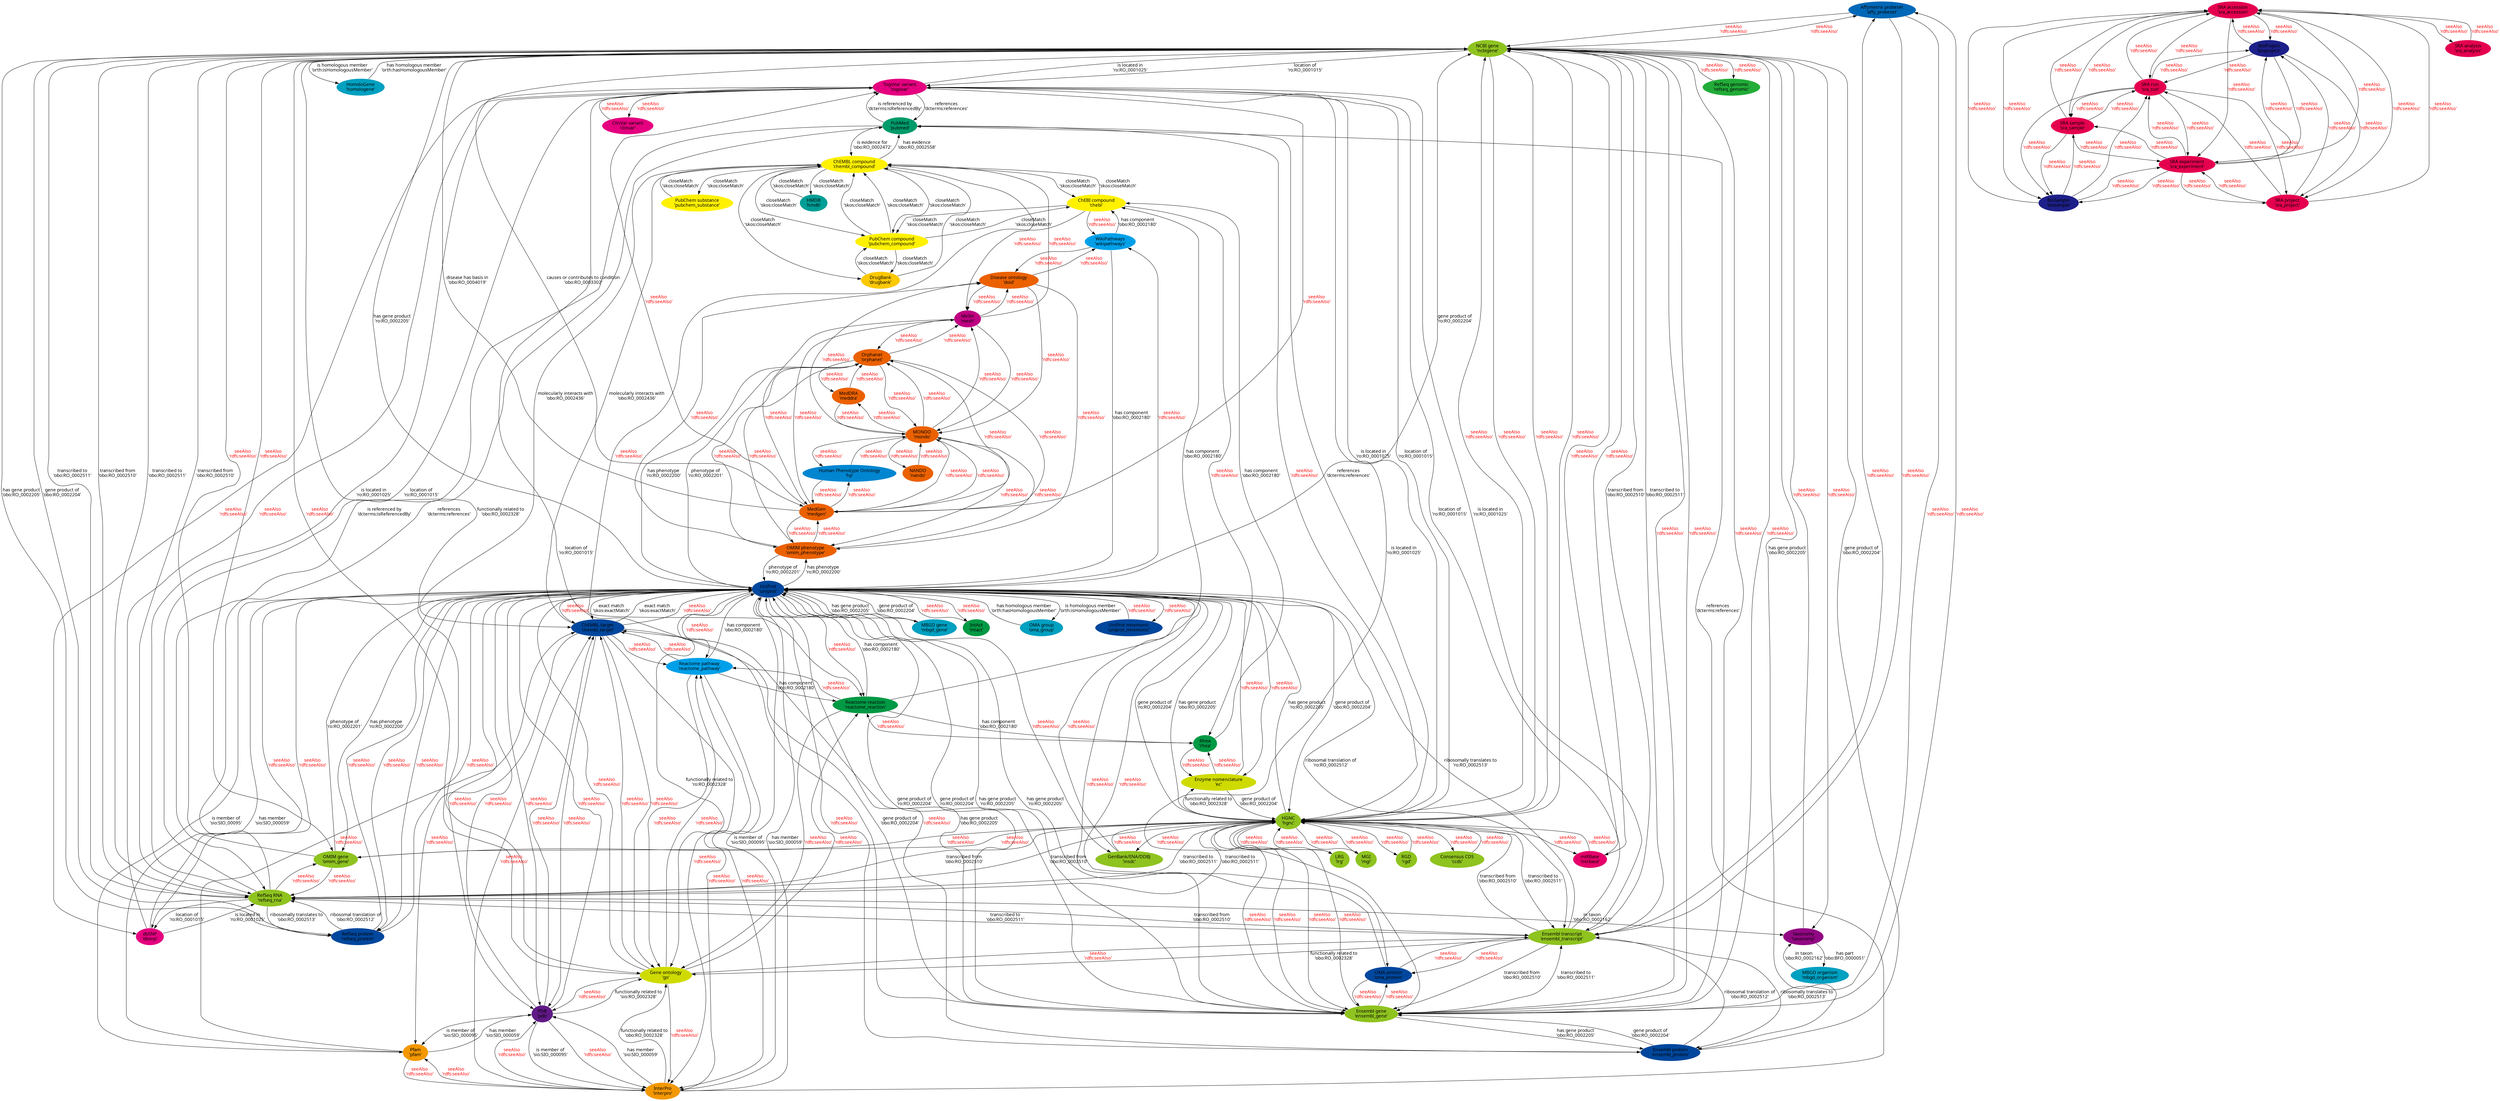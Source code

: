 digraph togoid {
  node [
    style = "filled",
    color = "white",
    fontname = "Migu 1M"
  ];
  edge [
    fontname = "Migu 1M"
  ];

  "Affymetrix probeset
'affy_probeset'" [fillcolor = "#0068B7"] ;
  "NCBI gene
'ncbigene'" [fillcolor = "#8FC31F"] ;
  "ChEMBL compound
'chembl_compound'" [fillcolor = "#FFF100"] ;
  "ChEBI compound
'chebi'" [fillcolor = "#FFF100"] ;
  "ChEMBL target
'chembl_target'" [fillcolor = "#00479D"] ;
  "DrugBank
'drugbank'" [fillcolor = "#FCC800"] ;
  "HMDB
'hmdb'" [fillcolor = "#009E96"] ;
  "MeSH
'mesh'" [fillcolor = "#BE0081"] ;
  "PubChem compound
'pubchem_compound'" [fillcolor = "#FFF100"] ;
  "PubChem substance
'pubchem_substance'" [fillcolor = "#FFF100"] ;
  "PubMed
'pubmed'" [fillcolor = "#009B6B"] ;
  "Ensembl gene
'ensembl_gene'" [fillcolor = "#8FC31F"] ;
  "Gene ontology
'go'" [fillcolor = "#CFDB00"] ;
  "InterPro
'interpro'" [fillcolor = "#F39800"] ;
  "PDB
'pdb'" [fillcolor = "#601986"] ;
  "Pfam
'pfam'" [fillcolor = "#F39800"] ;
  "Reactome pathway
'reactome_pathway'" [fillcolor = "#00A0E9"] ;
  "UniProt
'uniprot'" [fillcolor = "#00479D"] ;
  "Disease ontology
'doid'" [fillcolor = "#EB6100"] ;
  "OMIM phenotype
'omim_phenotype'" [fillcolor = "#EB6100"] ;
  "Ensembl protein
'ensembl_protein'" [fillcolor = "#00479D"] ;
  "Ensembl transcript
'ensembl_transcript'" [fillcolor = "#8FC31F"] ;
  "HGNC
'hgnc'" [fillcolor = "#8FC31F"] ;
  "RefSeq RNA
'refseq_rna'" [fillcolor = "#8FC31F"] ;
  "Consensus CDS
'ccds'" [fillcolor = "#8FC31F"] ;
  "Enzyme nomenclature
'ec'" [fillcolor = "#CFDB00"] ;
  "GenBank/ENA/DDBJ
'insdc'" [fillcolor = "#8FC31F"] ;
  "LRG
'lrg'" [fillcolor = "#8FC31F"] ;
  "MGI
'mgi'" [fillcolor = "#8FC31F"] ;
  "miRBase
'mirbase'" [fillcolor = "#E5006A"] ;
  "OMIM gene
'omim_gene'" [fillcolor = "#8FC31F"] ;
  "RGD
'rgd'" [fillcolor = "#8FC31F"] ;
  "HomoloGene
'homologene'" [fillcolor = "#00A0C1"] ;
  "MBGD gene
'mbgd_gene'" [fillcolor = "#00A0C1"] ;
  "MBGD organism
'mbgd_organism'" [fillcolor = "#00A0C1"] ;
  "Taxonomy
'taxonomy'" [fillcolor = "#920783"] ;
  "MedGen
'medgen'" [fillcolor = "#EB6100"] ;
  "Human Phenotype Ontology
'hp'" [fillcolor = "#0086D1"] ;
  "MONDO
'mondo'" [fillcolor = "#EB6100"] ;
  "Orphanet
'orphanet'" [fillcolor = "#EB6100"] ;
  "MedDRA
'meddra'" [fillcolor = "#EB6100"] ;
  "NANDO
'nando'" [fillcolor = "#EB6100"] ;
  "RefSeq genomic
'refseq_genomic'" [fillcolor = "#22AC38"] ;
  "RefSeq protein
'refseq_protein'" [fillcolor = "#00479D"] ;
  "OMA protein
'oma_protein'" [fillcolor = "#00479D"] ;
  "Reactome reaction
'reactome_reaction'" [fillcolor = "#009944"] ;
  "dbSNP
'dbsnp'" [fillcolor = "#E4007F"] ;
  "Rhea
'rhea'" [fillcolor = "#009944"] ;
  "SRA accession
'sra_accession'" [fillcolor = "#E5004F"] ;
  "BioProject
'bioproject'" [fillcolor = "#1D2088"] ;
  "BioSample
'biosample'" [fillcolor = "#1D2088"] ;
  "SRA analysis
'sra_analysis'" [fillcolor = "#E5004F"] ;
  "SRA experiment
'sra_experiment'" [fillcolor = "#E5004F"] ;
  "SRA project
'sra_project'" [fillcolor = "#E5004F"] ;
  "SRA run
'sra_run'" [fillcolor = "#E5004F"] ;
  "SRA sample
'sra_sample'" [fillcolor = "#E5004F"] ;
  "TogoVar variant
'togovar'" [fillcolor = "#E4007F"] ;
  "ClinVar variant
'clinvar'" [fillcolor = "#E4007F"] ;
  "IntAct
'intact'" [fillcolor = "#009944"] ;
  "OMA group
'oma_group'" [fillcolor = "#00A0C1"] ;
  "UniProt mnemonic
'uniprot_mnemonic'" [fillcolor = "#00479D"] ;
  "WikiPathways
'wikipathways'" [fillcolor = "#00A0E9"] ;

  "Affymetrix probeset
'affy_probeset'" -> "NCBI gene
'ncbigene'" [ label = "seeAlso
'rdfs:seeAlso'" , fontcolor = red ] ;
  "NCBI gene
'ncbigene'" -> "Affymetrix probeset
'affy_probeset'" [ label = "seeAlso
'rdfs:seeAlso'" , fontcolor = red ] ;
  "ChEMBL compound
'chembl_compound'" -> "ChEBI compound
'chebi'" [ label = "closeMatch
'skos:closeMatch'"  ] ;
  "ChEBI compound
'chebi'" -> "ChEMBL compound
'chembl_compound'" [ label = "closeMatch
'skos:closeMatch'"  ] ;
  "ChEMBL compound
'chembl_compound'" -> "ChEMBL target
'chembl_target'" [ label = "molecularly interacts with
'obo:RO_0002436'"  ] ;
  "ChEMBL target
'chembl_target'" -> "ChEMBL compound
'chembl_compound'" [ label = "molecularly interacts with
'obo:RO_0002436'"  ] ;
  "ChEMBL compound
'chembl_compound'" -> "DrugBank
'drugbank'" [ label = "closeMatch
'skos:closeMatch'"  ] ;
  "DrugBank
'drugbank'" -> "ChEMBL compound
'chembl_compound'" [ label = "closeMatch
'skos:closeMatch'"  ] ;
  "ChEMBL compound
'chembl_compound'" -> "HMDB
'hmdb'" [ label = "closeMatch
'skos:closeMatch'"  ] ;
  "HMDB
'hmdb'" -> "ChEMBL compound
'chembl_compound'" [ label = "closeMatch
'skos:closeMatch'"  ] ;
  "ChEMBL compound
'chembl_compound'" -> "MeSH
'mesh'" [ label = "seeAlso
'rdfs:seeAlso'" , fontcolor = red ] ;
  "MeSH
'mesh'" -> "ChEMBL compound
'chembl_compound'" [ label = "seeAlso
'rdfs:seeAlso'" , fontcolor = red ] ;
  "ChEMBL compound
'chembl_compound'" -> "PubChem compound
'pubchem_compound'" [ label = "closeMatch
'skos:closeMatch'"  ] ;
  "PubChem compound
'pubchem_compound'" -> "ChEMBL compound
'chembl_compound'" [ label = "closeMatch
'skos:closeMatch'"  ] ;
  "ChEMBL compound
'chembl_compound'" -> "PubChem substance
'pubchem_substance'" [ label = "closeMatch
'skos:closeMatch'"  ] ;
  "PubChem substance
'pubchem_substance'" -> "ChEMBL compound
'chembl_compound'" [ label = "closeMatch
'skos:closeMatch'"  ] ;
  "ChEMBL compound
'chembl_compound'" -> "PubMed
'pubmed'" [ label = "has evidence
'obo:RO_0002558'"  ] ;
  "PubMed
'pubmed'" -> "ChEMBL compound
'chembl_compound'" [ label = "is evidence for
'obo:RO_0002472'"  ] ;
  "ChEMBL target
'chembl_target'" -> "Ensembl gene
'ensembl_gene'" [ label = "gene product of
'obo:RO_0002204'"  ] ;
  "Ensembl gene
'ensembl_gene'" -> "ChEMBL target
'chembl_target'" [ label = "has gene product
'obo:RO_0002205'"  ] ;
  "ChEMBL target
'chembl_target'" -> "Gene ontology
'go'" [ label = "seeAlso
'rdfs:seeAlso'" , fontcolor = red ] ;
  "Gene ontology
'go'" -> "ChEMBL target
'chembl_target'" [ label = "seeAlso
'rdfs:seeAlso'" , fontcolor = red ] ;
  "ChEMBL target
'chembl_target'" -> "InterPro
'interpro'" [ label = "seeAlso
'rdfs:seeAlso'" , fontcolor = red ] ;
  "InterPro
'interpro'" -> "ChEMBL target
'chembl_target'" [ label = "seeAlso
'rdfs:seeAlso'" , fontcolor = red ] ;
  "ChEMBL target
'chembl_target'" -> "PDB
'pdb'" [ label = "seeAlso
'rdfs:seeAlso'" , fontcolor = red ] ;
  "PDB
'pdb'" -> "ChEMBL target
'chembl_target'" [ label = "seeAlso
'rdfs:seeAlso'" , fontcolor = red ] ;
  "ChEMBL target
'chembl_target'" -> "Pfam
'pfam'" [ label = "seeAlso
'rdfs:seeAlso'" , fontcolor = red ] ;
  "Pfam
'pfam'" -> "ChEMBL target
'chembl_target'" [ label = "seeAlso
'rdfs:seeAlso'" , fontcolor = red ] ;
  "ChEMBL target
'chembl_target'" -> "Reactome pathway
'reactome_pathway'" [ label = "seeAlso
'rdfs:seeAlso'" , fontcolor = red ] ;
  "Reactome pathway
'reactome_pathway'" -> "ChEMBL target
'chembl_target'" [ label = "seeAlso
'rdfs:seeAlso'" , fontcolor = red ] ;
  "ChEMBL target
'chembl_target'" -> "UniProt
'uniprot'" [ label = "exact match
'skos:exactMatch'"  ] ;
  "UniProt
'uniprot'" -> "ChEMBL target
'chembl_target'" [ label = "exact match
'skos:exactMatch'"  ] ;
  "Disease ontology
'doid'" -> "MeSH
'mesh'" [ label = "seeAlso
'rdfs:seeAlso'" , fontcolor = red ] ;
  "MeSH
'mesh'" -> "Disease ontology
'doid'" [ label = "seeAlso
'rdfs:seeAlso'" , fontcolor = red ] ;
  "Disease ontology
'doid'" -> "OMIM phenotype
'omim_phenotype'" [ label = "seeAlso
'rdfs:seeAlso'" , fontcolor = red ] ;
  "OMIM phenotype
'omim_phenotype'" -> "Disease ontology
'doid'" [ label = "seeAlso
'rdfs:seeAlso'" , fontcolor = red ] ;
  "Ensembl gene
'ensembl_gene'" -> "Affymetrix probeset
'affy_probeset'" [ label = "seeAlso
'rdfs:seeAlso'" , fontcolor = red ] ;
  "Affymetrix probeset
'affy_probeset'" -> "Ensembl gene
'ensembl_gene'" [ label = "seeAlso
'rdfs:seeAlso'" , fontcolor = red ] ;
  "Ensembl gene
'ensembl_gene'" -> "Ensembl protein
'ensembl_protein'" [ label = "has gene product
'obo:RO_0002205'"  ] ;
  "Ensembl protein
'ensembl_protein'" -> "Ensembl gene
'ensembl_gene'" [ label = "gene product of
'obo:RO_0002204'"  ] ;
  "Ensembl gene
'ensembl_gene'" -> "Ensembl transcript
'ensembl_transcript'" [ label = "transcribed to
'obo:RO_0002511'"  ] ;
  "Ensembl transcript
'ensembl_transcript'" -> "Ensembl gene
'ensembl_gene'" [ label = "transcribed from
'obo:RO_0002510'"  ] ;
  "Ensembl gene
'ensembl_gene'" -> "HGNC
'hgnc'" [ label = "seeAlso
'rdfs:seeAlso'" , fontcolor = red ] ;
  "HGNC
'hgnc'" -> "Ensembl gene
'ensembl_gene'" [ label = "seeAlso
'rdfs:seeAlso'" , fontcolor = red ] ;
  "Ensembl gene
'ensembl_gene'" -> "NCBI gene
'ncbigene'" [ label = "seeAlso
'rdfs:seeAlso'" , fontcolor = red ] ;
  "NCBI gene
'ncbigene'" -> "Ensembl gene
'ensembl_gene'" [ label = "seeAlso
'rdfs:seeAlso'" , fontcolor = red ] ;
  "Ensembl gene
'ensembl_gene'" -> "UniProt
'uniprot'" [ label = "has gene product
'ro:RO_0002205'"  ] ;
  "UniProt
'uniprot'" -> "Ensembl gene
'ensembl_gene'" [ label = "gene product of
'ro:RO_0002204'"  ] ;
  "Ensembl protein
'ensembl_protein'" -> "Ensembl transcript
'ensembl_transcript'" [ label = "ribosomal translation of
'obo:RO_0002512'"  ] ;
  "Ensembl transcript
'ensembl_transcript'" -> "Ensembl protein
'ensembl_protein'" [ label = "ribosomally translates to
'obo:RO_0002513'"  ] ;
  "Ensembl transcript
'ensembl_transcript'" -> "Affymetrix probeset
'affy_probeset'" [ label = "seeAlso
'rdfs:seeAlso'" , fontcolor = red ] ;
  "Affymetrix probeset
'affy_probeset'" -> "Ensembl transcript
'ensembl_transcript'" [ label = "seeAlso
'rdfs:seeAlso'" , fontcolor = red ] ;
  "Ensembl transcript
'ensembl_transcript'" -> "Gene ontology
'go'" [ label = "functionally related to
'obo:RO_0002328'"  ] ;
  "Gene ontology
'go'" -> "Ensembl transcript
'ensembl_transcript'" [ label = "seeAlso
'rdfs:seeAlso'" , fontcolor = red ] ;
  "Ensembl transcript
'ensembl_transcript'" -> "HGNC
'hgnc'" [ label = "transcribed from
'obo:RO_0002510'"  ] ;
  "HGNC
'hgnc'" -> "Ensembl transcript
'ensembl_transcript'" [ label = "transcribed to
'obo:RO_0002511'"  ] ;
  "Ensembl transcript
'ensembl_transcript'" -> "RefSeq RNA
'refseq_rna'" [ label = "transcribed to
'obo:RO_0002511'"  ] ;
  "RefSeq RNA
'refseq_rna'" -> "Ensembl transcript
'ensembl_transcript'" [ label = "transcribed from
'obo:RO_0002510'"  ] ;
  "HGNC
'hgnc'" -> "Consensus CDS
'ccds'" [ label = "seeAlso
'rdfs:seeAlso'" , fontcolor = red ] ;
  "Consensus CDS
'ccds'" -> "HGNC
'hgnc'" [ label = "seeAlso
'rdfs:seeAlso'" , fontcolor = red ] ;
  "HGNC
'hgnc'" -> "Enzyme nomenclature
'ec'" [ label = "functionally related to
'obo:RO_0002328'"  ] ;
  "Enzyme nomenclature
'ec'" -> "HGNC
'hgnc'" [ label = "gene product of
'obo:RO_0002204'"  ] ;
  "HGNC
'hgnc'" -> "Ensembl gene
'ensembl_gene'" [ label = "seeAlso
'rdfs:seeAlso'" , fontcolor = red ] ;
  "Ensembl gene
'ensembl_gene'" -> "HGNC
'hgnc'" [ label = "seeAlso
'rdfs:seeAlso'" , fontcolor = red ] ;
  "HGNC
'hgnc'" -> "GenBank/ENA/DDBJ
'insdc'" [ label = "seeAlso
'rdfs:seeAlso'" , fontcolor = red ] ;
  "GenBank/ENA/DDBJ
'insdc'" -> "HGNC
'hgnc'" [ label = "seeAlso
'rdfs:seeAlso'" , fontcolor = red ] ;
  "HGNC
'hgnc'" -> "LRG
'lrg'" [ label = "seeAlso
'rdfs:seeAlso'" , fontcolor = red ] ;
  "LRG
'lrg'" -> "HGNC
'hgnc'" [ label = "seeAlso
'rdfs:seeAlso'" , fontcolor = red ] ;
  "HGNC
'hgnc'" -> "MGI
'mgi'" [ label = "seeAlso
'rdfs:seeAlso'" , fontcolor = red ] ;
  "MGI
'mgi'" -> "HGNC
'hgnc'" [ label = "seeAlso
'rdfs:seeAlso'" , fontcolor = red ] ;
  "HGNC
'hgnc'" -> "miRBase
'mirbase'" [ label = "seeAlso
'rdfs:seeAlso'" , fontcolor = red ] ;
  "miRBase
'mirbase'" -> "HGNC
'hgnc'" [ label = "seeAlso
'rdfs:seeAlso'" , fontcolor = red ] ;
  "HGNC
'hgnc'" -> "NCBI gene
'ncbigene'" [ label = "seeAlso
'rdfs:seeAlso'" , fontcolor = red ] ;
  "NCBI gene
'ncbigene'" -> "HGNC
'hgnc'" [ label = "seeAlso
'rdfs:seeAlso'" , fontcolor = red ] ;
  "HGNC
'hgnc'" -> "OMIM gene
'omim_gene'" [ label = "seeAlso
'rdfs:seeAlso'" , fontcolor = red ] ;
  "OMIM gene
'omim_gene'" -> "HGNC
'hgnc'" [ label = "seeAlso
'rdfs:seeAlso'" , fontcolor = red ] ;
  "HGNC
'hgnc'" -> "PubMed
'pubmed'" [ label = "references
'dcterms:references'"  ] ;
  "PubMed
'pubmed'" -> "HGNC
'hgnc'" [ label = "seeAlso
'rdfs:seeAlso'" , fontcolor = red ] ;
  "HGNC
'hgnc'" -> "RefSeq RNA
'refseq_rna'" [ label = "transcribed to
'obo:RO_0002511'"  ] ;
  "RefSeq RNA
'refseq_rna'" -> "HGNC
'hgnc'" [ label = "transcribed from
'obo:RO_0002510'"  ] ;
  "HGNC
'hgnc'" -> "RGD
'rgd'" [ label = "seeAlso
'rdfs:seeAlso'" , fontcolor = red ] ;
  "RGD
'rgd'" -> "HGNC
'hgnc'" [ label = "seeAlso
'rdfs:seeAlso'" , fontcolor = red ] ;
  "HGNC
'hgnc'" -> "UniProt
'uniprot'" [ label = "has gene product
'obo:RO_0002205'"  ] ;
  "UniProt
'uniprot'" -> "HGNC
'hgnc'" [ label = "gene product of
'obo:RO_0002204'"  ] ;
  "HomoloGene
'homologene'" -> "NCBI gene
'ncbigene'" [ label = "has homologous member
'orth:hasHomologousMember'"  ] ;
  "NCBI gene
'ncbigene'" -> "HomoloGene
'homologene'" [ label = "is homologous member
'orth:isHomologousMember'"  ] ;
  "InterPro
'interpro'" -> "Gene ontology
'go'" [ label = "functionally related to
'obo:RO_0002328'"  ] ;
  "Gene ontology
'go'" -> "InterPro
'interpro'" [ label = "seeAlso
'rdfs:seeAlso'" , fontcolor = red ] ;
  "InterPro
'interpro'" -> "PDB
'pdb'" [ label = "seeAlso
'rdfs:seeAlso'" , fontcolor = red ] ;
  "PDB
'pdb'" -> "InterPro
'interpro'" [ label = "seeAlso
'rdfs:seeAlso'" , fontcolor = red ] ;
  "InterPro
'interpro'" -> "Pfam
'pfam'" [ label = "seeAlso
'rdfs:seeAlso'" , fontcolor = red ] ;
  "Pfam
'pfam'" -> "InterPro
'interpro'" [ label = "seeAlso
'rdfs:seeAlso'" , fontcolor = red ] ;
  "InterPro
'interpro'" -> "PubMed
'pubmed'" [ label = "references
'dcterms:references'"  ] ;
  "InterPro
'interpro'" -> "Reactome pathway
'reactome_pathway'" [ label = "seeAlso
'rdfs:seeAlso'" , fontcolor = red ] ;
  "Reactome pathway
'reactome_pathway'" -> "InterPro
'interpro'" [ label = "seeAlso
'rdfs:seeAlso'" , fontcolor = red ] ;
  "InterPro
'interpro'" -> "UniProt
'uniprot'" [ label = "has member
'sio:SIO_000059'"  ] ;
  "UniProt
'uniprot'" -> "InterPro
'interpro'" [ label = "is member of
'sio:SIO_000095'"  ] ;
  "MBGD gene
'mbgd_gene'" -> "UniProt
'uniprot'" [ label = "has gene product
'obo:RO_0002205'"  ] ;
  "UniProt
'uniprot'" -> "MBGD gene
'mbgd_gene'" [ label = "gene product of
'obo:RO_0002204'"  ] ;
  "MBGD organism
'mbgd_organism'" -> "Taxonomy
'taxonomy'" [ label = "in taxon
'obo:RO_0002162'"  ] ;
  "Taxonomy
'taxonomy'" -> "MBGD organism
'mbgd_organism'" [ label = "has part
'obo:BFO_0000051'"  ] ;
  "MedGen
'medgen'" -> "Human Phenotype Ontology
'hp'" [ label = "seeAlso
'rdfs:seeAlso'" , fontcolor = red ] ;
  "Human Phenotype Ontology
'hp'" -> "MedGen
'medgen'" [ label = "seeAlso
'rdfs:seeAlso'" , fontcolor = red ] ;
  "MedGen
'medgen'" -> "MeSH
'mesh'" [ label = "seeAlso
'rdfs:seeAlso'" , fontcolor = red ] ;
  "MeSH
'mesh'" -> "MedGen
'medgen'" [ label = "seeAlso
'rdfs:seeAlso'" , fontcolor = red ] ;
  "MedGen
'medgen'" -> "MONDO
'mondo'" [ label = "seeAlso
'rdfs:seeAlso'" , fontcolor = red ] ;
  "MONDO
'mondo'" -> "MedGen
'medgen'" [ label = "seeAlso
'rdfs:seeAlso'" , fontcolor = red ] ;
  "MedGen
'medgen'" -> "NCBI gene
'ncbigene'" [ label = "disease has basis in
'obo:RO_0004019'"  ] ;
  "NCBI gene
'ncbigene'" -> "MedGen
'medgen'" [ label = "causes or contributes to condition
'obo:RO_0003302'"  ] ;
  "MedGen
'medgen'" -> "OMIM phenotype
'omim_phenotype'" [ label = "seeAlso
'rdfs:seeAlso'" , fontcolor = red ] ;
  "OMIM phenotype
'omim_phenotype'" -> "MedGen
'medgen'" [ label = "seeAlso
'rdfs:seeAlso'" , fontcolor = red ] ;
  "MedGen
'medgen'" -> "Orphanet
'orphanet'" [ label = "seeAlso
'rdfs:seeAlso'" , fontcolor = red ] ;
  "Orphanet
'orphanet'" -> "MedGen
'medgen'" [ label = "seeAlso
'rdfs:seeAlso'" , fontcolor = red ] ;
  "MONDO
'mondo'" -> "Disease ontology
'doid'" [ label = "seeAlso
'rdfs:seeAlso'" , fontcolor = red ] ;
  "Disease ontology
'doid'" -> "MONDO
'mondo'" [ label = "seeAlso
'rdfs:seeAlso'" , fontcolor = red ] ;
  "MONDO
'mondo'" -> "Human Phenotype Ontology
'hp'" [ label = "seeAlso
'rdfs:seeAlso'" , fontcolor = red ] ;
  "Human Phenotype Ontology
'hp'" -> "MONDO
'mondo'" [ label = "seeAlso
'rdfs:seeAlso'" , fontcolor = red ] ;
  "MONDO
'mondo'" -> "MedDRA
'meddra'" [ label = "seeAlso
'rdfs:seeAlso'" , fontcolor = red ] ;
  "MedDRA
'meddra'" -> "MONDO
'mondo'" [ label = "seeAlso
'rdfs:seeAlso'" , fontcolor = red ] ;
  "MONDO
'mondo'" -> "MeSH
'mesh'" [ label = "seeAlso
'rdfs:seeAlso'" , fontcolor = red ] ;
  "MeSH
'mesh'" -> "MONDO
'mondo'" [ label = "seeAlso
'rdfs:seeAlso'" , fontcolor = red ] ;
  "MONDO
'mondo'" -> "OMIM phenotype
'omim_phenotype'" [ label = "seeAlso
'rdfs:seeAlso'" , fontcolor = red ] ;
  "OMIM phenotype
'omim_phenotype'" -> "MONDO
'mondo'" [ label = "seeAlso
'rdfs:seeAlso'" , fontcolor = red ] ;
  "MONDO
'mondo'" -> "Orphanet
'orphanet'" [ label = "seeAlso
'rdfs:seeAlso'" , fontcolor = red ] ;
  "Orphanet
'orphanet'" -> "MONDO
'mondo'" [ label = "seeAlso
'rdfs:seeAlso'" , fontcolor = red ] ;
  "NANDO
'nando'" -> "MONDO
'mondo'" [ label = "seeAlso
'rdfs:seeAlso'" , fontcolor = red ] ;
  "MONDO
'mondo'" -> "NANDO
'nando'" [ label = "seeAlso
'rdfs:seeAlso'" , fontcolor = red ] ;
  "NCBI gene
'ncbigene'" -> "Ensembl gene
'ensembl_gene'" [ label = "seeAlso
'rdfs:seeAlso'" , fontcolor = red ] ;
  "Ensembl gene
'ensembl_gene'" -> "NCBI gene
'ncbigene'" [ label = "seeAlso
'rdfs:seeAlso'" , fontcolor = red ] ;
  "NCBI gene
'ncbigene'" -> "Ensembl protein
'ensembl_protein'" [ label = "has gene product
'obo:RO_0002205'"  ] ;
  "Ensembl protein
'ensembl_protein'" -> "NCBI gene
'ncbigene'" [ label = "gene product of
'obo:RO_0002204'"  ] ;
  "NCBI gene
'ncbigene'" -> "Ensembl transcript
'ensembl_transcript'" [ label = "transcribed to
'obo:RO_0002511'"  ] ;
  "Ensembl transcript
'ensembl_transcript'" -> "NCBI gene
'ncbigene'" [ label = "transcribed from
'obo:RO_0002510'"  ] ;
  "NCBI gene
'ncbigene'" -> "Gene ontology
'go'" [ label = "functionally related to
'obo:RO_0002328'"  ] ;
  "Gene ontology
'go'" -> "NCBI gene
'ncbigene'" [ label = "seeAlso
'rdfs:seeAlso'" , fontcolor = red ] ;
  "NCBI gene
'ncbigene'" -> "HGNC
'hgnc'" [ label = "seeAlso
'rdfs:seeAlso'" , fontcolor = red ] ;
  "HGNC
'hgnc'" -> "NCBI gene
'ncbigene'" [ label = "seeAlso
'rdfs:seeAlso'" , fontcolor = red ] ;
  "NCBI gene
'ncbigene'" -> "miRBase
'mirbase'" [ label = "seeAlso
'rdfs:seeAlso'" , fontcolor = red ] ;
  "miRBase
'mirbase'" -> "NCBI gene
'ncbigene'" [ label = "seeAlso
'rdfs:seeAlso'" , fontcolor = red ] ;
  "NCBI gene
'ncbigene'" -> "OMIM gene
'omim_gene'" [ label = "seeAlso
'rdfs:seeAlso'" , fontcolor = red ] ;
  "OMIM gene
'omim_gene'" -> "NCBI gene
'ncbigene'" [ label = "seeAlso
'rdfs:seeAlso'" , fontcolor = red ] ;
  "NCBI gene
'ncbigene'" -> "RefSeq genomic
'refseq_genomic'" [ label = "seeAlso
'rdfs:seeAlso'" , fontcolor = red ] ;
  "RefSeq genomic
'refseq_genomic'" -> "NCBI gene
'ncbigene'" [ label = "seeAlso
'rdfs:seeAlso'" , fontcolor = red ] ;
  "NCBI gene
'ncbigene'" -> "RefSeq protein
'refseq_protein'" [ label = "has gene product
'obo:RO_0002205'"  ] ;
  "RefSeq protein
'refseq_protein'" -> "NCBI gene
'ncbigene'" [ label = "gene product of
'obo:RO_0002204'"  ] ;
  "NCBI gene
'ncbigene'" -> "RefSeq RNA
'refseq_rna'" [ label = "transcribed to
'obo:RO_0002511'"  ] ;
  "RefSeq RNA
'refseq_rna'" -> "NCBI gene
'ncbigene'" [ label = "transcribed from
'obo:RO_0002510'"  ] ;
  "NCBI gene
'ncbigene'" -> "Taxonomy
'taxonomy'" [ label = "seeAlso
'rdfs:seeAlso'" , fontcolor = red ] ;
  "Taxonomy
'taxonomy'" -> "NCBI gene
'ncbigene'" [ label = "seeAlso
'rdfs:seeAlso'" , fontcolor = red ] ;
  "OMA protein
'oma_protein'" -> "Ensembl gene
'ensembl_gene'" [ label = "seeAlso
'rdfs:seeAlso'" , fontcolor = red ] ;
  "Ensembl gene
'ensembl_gene'" -> "OMA protein
'oma_protein'" [ label = "seeAlso
'rdfs:seeAlso'" , fontcolor = red ] ;
  "OMA protein
'oma_protein'" -> "Ensembl transcript
'ensembl_transcript'" [ label = "seeAlso
'rdfs:seeAlso'" , fontcolor = red ] ;
  "Ensembl transcript
'ensembl_transcript'" -> "OMA protein
'oma_protein'" [ label = "seeAlso
'rdfs:seeAlso'" , fontcolor = red ] ;
  "OMA protein
'oma_protein'" -> "UniProt
'uniprot'" [ label = "seeAlso
'rdfs:seeAlso'" , fontcolor = red ] ;
  "UniProt
'uniprot'" -> "OMA protein
'oma_protein'" [ label = "seeAlso
'rdfs:seeAlso'" , fontcolor = red ] ;
  "Orphanet
'orphanet'" -> "MedDRA
'meddra'" [ label = "seeAlso
'rdfs:seeAlso'" , fontcolor = red ] ;
  "MedDRA
'meddra'" -> "Orphanet
'orphanet'" [ label = "seeAlso
'rdfs:seeAlso'" , fontcolor = red ] ;
  "Orphanet
'orphanet'" -> "MeSH
'mesh'" [ label = "seeAlso
'rdfs:seeAlso'" , fontcolor = red ] ;
  "MeSH
'mesh'" -> "Orphanet
'orphanet'" [ label = "seeAlso
'rdfs:seeAlso'" , fontcolor = red ] ;
  "Orphanet
'orphanet'" -> "OMIM phenotype
'omim_phenotype'" [ label = "seeAlso
'rdfs:seeAlso'" , fontcolor = red ] ;
  "OMIM phenotype
'omim_phenotype'" -> "Orphanet
'orphanet'" [ label = "seeAlso
'rdfs:seeAlso'" , fontcolor = red ] ;
  "PDB
'pdb'" -> "Gene ontology
'go'" [ label = "functionally related to
'sio:RO_0002328'"  ] ;
  "Gene ontology
'go'" -> "PDB
'pdb'" [ label = "seeAlso
'rdfs:seeAlso'" , fontcolor = red ] ;
  "PDB
'pdb'" -> "InterPro
'interpro'" [ label = "is member of
'sio:SIO_000095'"  ] ;
  "InterPro
'interpro'" -> "PDB
'pdb'" [ label = "has member
'sio:SIO_000059'"  ] ;
  "PDB
'pdb'" -> "Pfam
'pfam'" [ label = "is member of
'sio:SIO_000095'"  ] ;
  "Pfam
'pfam'" -> "PDB
'pdb'" [ label = "has member
'sio:SIO_000059'"  ] ;
  "PDB
'pdb'" -> "UniProt
'uniprot'" [ label = "seeAlso
'rdfs:seeAlso'" , fontcolor = red ] ;
  "UniProt
'uniprot'" -> "PDB
'pdb'" [ label = "seeAlso
'rdfs:seeAlso'" , fontcolor = red ] ;
  "PubChem compound
'pubchem_compound'" -> "ChEBI compound
'chebi'" [ label = "closeMatch
'skos:closeMatch'"  ] ;
  "ChEBI compound
'chebi'" -> "PubChem compound
'pubchem_compound'" [ label = "closeMatch
'skos:closeMatch'"  ] ;
  "PubChem compound
'pubchem_compound'" -> "ChEMBL compound
'chembl_compound'" [ label = "closeMatch
'skos:closeMatch'"  ] ;
  "ChEMBL compound
'chembl_compound'" -> "PubChem compound
'pubchem_compound'" [ label = "closeMatch
'skos:closeMatch'"  ] ;
  "PubChem compound
'pubchem_compound'" -> "DrugBank
'drugbank'" [ label = "closeMatch
'skos:closeMatch'"  ] ;
  "DrugBank
'drugbank'" -> "PubChem compound
'pubchem_compound'" [ label = "closeMatch
'skos:closeMatch'"  ] ;
  "Reactome pathway
'reactome_pathway'" -> "Gene ontology
'go'" [ label = "seeAlso
'rdfs:seeAlso'" , fontcolor = red ] ;
  "Gene ontology
'go'" -> "Reactome pathway
'reactome_pathway'" [ label = "seeAlso
'rdfs:seeAlso'" , fontcolor = red ] ;
  "Reactome pathway
'reactome_pathway'" -> "Reactome reaction
'reactome_reaction'" [ label = "has component
'obo:RO_0002180'"  ] ;
  "Reactome reaction
'reactome_reaction'" -> "Reactome pathway
'reactome_pathway'" [ label = "seeAlso
'rdfs:seeAlso'" , fontcolor = red ] ;
  "Reactome reaction
'reactome_reaction'" -> "ChEBI compound
'chebi'" [ label = "has component
'obo:RO_0002180'"  ] ;
  "ChEBI compound
'chebi'" -> "Reactome reaction
'reactome_reaction'" [ label = "seeAlso
'rdfs:seeAlso'" , fontcolor = red ] ;
  "Reactome reaction
'reactome_reaction'" -> "Gene ontology
'go'" [ label = "seeAlso
'rdfs:seeAlso'" , fontcolor = red ] ;
  "Gene ontology
'go'" -> "Reactome reaction
'reactome_reaction'" [ label = "seeAlso
'rdfs:seeAlso'" , fontcolor = red ] ;
  "Reactome reaction
'reactome_reaction'" -> "UniProt
'uniprot'" [ label = "has component
'obo:RO_0002180'"  ] ;
  "UniProt
'uniprot'" -> "Reactome reaction
'reactome_reaction'" [ label = "seeAlso
'rdfs:seeAlso'" , fontcolor = red ] ;
  "RefSeq protein
'refseq_protein'" -> "UniProt
'uniprot'" [ label = "seeAlso
'rdfs:seeAlso'" , fontcolor = red ] ;
  "UniProt
'uniprot'" -> "RefSeq protein
'refseq_protein'" [ label = "seeAlso
'rdfs:seeAlso'" , fontcolor = red ] ;
  "RefSeq RNA
'refseq_rna'" -> "dbSNP
'dbsnp'" [ label = "location of
'ro:RO_0001015'"  ] ;
  "dbSNP
'dbsnp'" -> "RefSeq RNA
'refseq_rna'" [ label = "is located in
'ro:RO_0001025'"  ] ;
  "RefSeq RNA
'refseq_rna'" -> "HGNC
'hgnc'" [ label = "transcribed from
'obo:RO_0002510'"  ] ;
  "HGNC
'hgnc'" -> "RefSeq RNA
'refseq_rna'" [ label = "transcribed to
'obo:RO_0002511'"  ] ;
  "RefSeq RNA
'refseq_rna'" -> "NCBI gene
'ncbigene'" [ label = "transcribed from
'obo:RO_0002510'"  ] ;
  "NCBI gene
'ncbigene'" -> "RefSeq RNA
'refseq_rna'" [ label = "transcribed to
'obo:RO_0002511'"  ] ;
  "RefSeq RNA
'refseq_rna'" -> "OMIM gene
'omim_gene'" [ label = "seeAlso
'rdfs:seeAlso'" , fontcolor = red ] ;
  "OMIM gene
'omim_gene'" -> "RefSeq RNA
'refseq_rna'" [ label = "seeAlso
'rdfs:seeAlso'" , fontcolor = red ] ;
  "RefSeq RNA
'refseq_rna'" -> "PubMed
'pubmed'" [ label = "references
'dcterms:references'"  ] ;
  "PubMed
'pubmed'" -> "RefSeq RNA
'refseq_rna'" [ label = "is referenced by
'dcterms:isReferencedBy'"  ] ;
  "RefSeq RNA
'refseq_rna'" -> "RefSeq protein
'refseq_protein'" [ label = "ribosomally translates to
'obo:RO_0002513'"  ] ;
  "RefSeq protein
'refseq_protein'" -> "RefSeq RNA
'refseq_rna'" [ label = "ribosomal translation of
'obo:RO_0002512'"  ] ;
  "RefSeq RNA
'refseq_rna'" -> "Taxonomy
'taxonomy'" [ label = "in taxon
'obo:RO_0002162'"  ] ;
  "Rhea
'rhea'" -> "ChEBI compound
'chebi'" [ label = "has component
'obo:RO_0002180'"  ] ;
  "ChEBI compound
'chebi'" -> "Rhea
'rhea'" [ label = "seeAlso
'rdfs:seeAlso'" , fontcolor = red ] ;
  "Rhea
'rhea'" -> "Enzyme nomenclature
'ec'" [ label = "seeAlso
'rdfs:seeAlso'" , fontcolor = red ] ;
  "Enzyme nomenclature
'ec'" -> "Rhea
'rhea'" [ label = "seeAlso
'rdfs:seeAlso'" , fontcolor = red ] ;
  "Rhea
'rhea'" -> "Reactome reaction
'reactome_reaction'" [ label = "seeAlso
'rdfs:seeAlso'" , fontcolor = red ] ;
  "Reactome reaction
'reactome_reaction'" -> "Rhea
'rhea'" [ label = "has component
'obo:RO_0002180'"  ] ;
  "SRA accession
'sra_accession'" -> "BioProject
'bioproject'" [ label = "seeAlso
'rdfs:seeAlso'" , fontcolor = red ] ;
  "BioProject
'bioproject'" -> "SRA accession
'sra_accession'" [ label = "seeAlso
'rdfs:seeAlso'" , fontcolor = red ] ;
  "SRA accession
'sra_accession'" -> "BioSample
'biosample'" [ label = "seeAlso
'rdfs:seeAlso'" , fontcolor = red ] ;
  "BioSample
'biosample'" -> "SRA accession
'sra_accession'" [ label = "seeAlso
'rdfs:seeAlso'" , fontcolor = red ] ;
  "SRA accession
'sra_accession'" -> "SRA analysis
'sra_analysis'" [ label = "seeAlso
'rdfs:seeAlso'" , fontcolor = red ] ;
  "SRA analysis
'sra_analysis'" -> "SRA accession
'sra_accession'" [ label = "seeAlso
'rdfs:seeAlso'" , fontcolor = red ] ;
  "SRA accession
'sra_accession'" -> "SRA experiment
'sra_experiment'" [ label = "seeAlso
'rdfs:seeAlso'" , fontcolor = red ] ;
  "SRA experiment
'sra_experiment'" -> "SRA accession
'sra_accession'" [ label = "seeAlso
'rdfs:seeAlso'" , fontcolor = red ] ;
  "SRA accession
'sra_accession'" -> "SRA project
'sra_project'" [ label = "seeAlso
'rdfs:seeAlso'" , fontcolor = red ] ;
  "SRA project
'sra_project'" -> "SRA accession
'sra_accession'" [ label = "seeAlso
'rdfs:seeAlso'" , fontcolor = red ] ;
  "SRA accession
'sra_accession'" -> "SRA run
'sra_run'" [ label = "seeAlso
'rdfs:seeAlso'" , fontcolor = red ] ;
  "SRA run
'sra_run'" -> "SRA accession
'sra_accession'" [ label = "seeAlso
'rdfs:seeAlso'" , fontcolor = red ] ;
  "SRA accession
'sra_accession'" -> "SRA sample
'sra_sample'" [ label = "seeAlso
'rdfs:seeAlso'" , fontcolor = red ] ;
  "SRA sample
'sra_sample'" -> "SRA accession
'sra_accession'" [ label = "seeAlso
'rdfs:seeAlso'" , fontcolor = red ] ;
  "SRA experiment
'sra_experiment'" -> "BioProject
'bioproject'" [ label = "seeAlso
'rdfs:seeAlso'" , fontcolor = red ] ;
  "BioProject
'bioproject'" -> "SRA experiment
'sra_experiment'" [ label = "seeAlso
'rdfs:seeAlso'" , fontcolor = red ] ;
  "SRA experiment
'sra_experiment'" -> "BioSample
'biosample'" [ label = "seeAlso
'rdfs:seeAlso'" , fontcolor = red ] ;
  "BioSample
'biosample'" -> "SRA experiment
'sra_experiment'" [ label = "seeAlso
'rdfs:seeAlso'" , fontcolor = red ] ;
  "SRA experiment
'sra_experiment'" -> "SRA project
'sra_project'" [ label = "seeAlso
'rdfs:seeAlso'" , fontcolor = red ] ;
  "SRA project
'sra_project'" -> "SRA experiment
'sra_experiment'" [ label = "seeAlso
'rdfs:seeAlso'" , fontcolor = red ] ;
  "SRA experiment
'sra_experiment'" -> "SRA sample
'sra_sample'" [ label = "seeAlso
'rdfs:seeAlso'" , fontcolor = red ] ;
  "SRA sample
'sra_sample'" -> "SRA experiment
'sra_experiment'" [ label = "seeAlso
'rdfs:seeAlso'" , fontcolor = red ] ;
  "SRA project
'sra_project'" -> "BioProject
'bioproject'" [ label = "seeAlso
'rdfs:seeAlso'" , fontcolor = red ] ;
  "BioProject
'bioproject'" -> "SRA project
'sra_project'" [ label = "seeAlso
'rdfs:seeAlso'" , fontcolor = red ] ;
  "SRA run
'sra_run'" -> "BioProject
'bioproject'" [ label = "seeAlso
'rdfs:seeAlso'" , fontcolor = red ] ;
  "BioProject
'bioproject'" -> "SRA run
'sra_run'" [ label = "seeAlso
'rdfs:seeAlso'" , fontcolor = red ] ;
  "SRA run
'sra_run'" -> "BioSample
'biosample'" [ label = "seeAlso
'rdfs:seeAlso'" , fontcolor = red ] ;
  "BioSample
'biosample'" -> "SRA run
'sra_run'" [ label = "seeAlso
'rdfs:seeAlso'" , fontcolor = red ] ;
  "SRA run
'sra_run'" -> "SRA experiment
'sra_experiment'" [ label = "seeAlso
'rdfs:seeAlso'" , fontcolor = red ] ;
  "SRA experiment
'sra_experiment'" -> "SRA run
'sra_run'" [ label = "seeAlso
'rdfs:seeAlso'" , fontcolor = red ] ;
  "SRA run
'sra_run'" -> "SRA project
'sra_project'" [ label = "seeAlso
'rdfs:seeAlso'" , fontcolor = red ] ;
  "SRA project
'sra_project'" -> "SRA run
'sra_run'" [ label = "seeAlso
'rdfs:seeAlso'" , fontcolor = red ] ;
  "SRA run
'sra_run'" -> "SRA sample
'sra_sample'" [ label = "seeAlso
'rdfs:seeAlso'" , fontcolor = red ] ;
  "SRA sample
'sra_sample'" -> "SRA run
'sra_run'" [ label = "seeAlso
'rdfs:seeAlso'" , fontcolor = red ] ;
  "SRA sample
'sra_sample'" -> "BioSample
'biosample'" [ label = "seeAlso
'rdfs:seeAlso'" , fontcolor = red ] ;
  "BioSample
'biosample'" -> "SRA sample
'sra_sample'" [ label = "seeAlso
'rdfs:seeAlso'" , fontcolor = red ] ;
  "TogoVar variant
'togovar'" -> "ClinVar variant
'clinvar'" [ label = "seeAlso
'rdfs:seeAlso'" , fontcolor = red ] ;
  "ClinVar variant
'clinvar'" -> "TogoVar variant
'togovar'" [ label = "seeAlso
'rdfs:seeAlso'" , fontcolor = red ] ;
  "TogoVar variant
'togovar'" -> "dbSNP
'dbsnp'" [ label = "seeAlso
'rdfs:seeAlso'" , fontcolor = red ] ;
  "dbSNP
'dbsnp'" -> "TogoVar variant
'togovar'" [ label = "seeAlso
'rdfs:seeAlso'" , fontcolor = red ] ;
  "TogoVar variant
'togovar'" -> "Ensembl gene
'ensembl_gene'" [ label = "is located in
'ro:RO_0001025'"  ] ;
  "Ensembl gene
'ensembl_gene'" -> "TogoVar variant
'togovar'" [ label = "location of
'ro:RO_0001015'"  ] ;
  "TogoVar variant
'togovar'" -> "Ensembl transcript
'ensembl_transcript'" [ label = "is located in
'ro:RO_0001025'"  ] ;
  "Ensembl transcript
'ensembl_transcript'" -> "TogoVar variant
'togovar'" [ label = "location of
'ro:RO_0001015'"  ] ;
  "TogoVar variant
'togovar'" -> "HGNC
'hgnc'" [ label = "is located in
'ro:RO_0001025'"  ] ;
  "HGNC
'hgnc'" -> "TogoVar variant
'togovar'" [ label = "location of
'ro:RO_0001015'"  ] ;
  "TogoVar variant
'togovar'" -> "MedGen
'medgen'" [ label = "seeAlso
'rdfs:seeAlso'" , fontcolor = red ] ;
  "MedGen
'medgen'" -> "TogoVar variant
'togovar'" [ label = "seeAlso
'rdfs:seeAlso'" , fontcolor = red ] ;
  "TogoVar variant
'togovar'" -> "NCBI gene
'ncbigene'" [ label = "is located in
'ro:RO_0001025'"  ] ;
  "NCBI gene
'ncbigene'" -> "TogoVar variant
'togovar'" [ label = "location of
'ro:RO_0001015'"  ] ;
  "TogoVar variant
'togovar'" -> "PubMed
'pubmed'" [ label = "references
'dcterms:references'"  ] ;
  "PubMed
'pubmed'" -> "TogoVar variant
'togovar'" [ label = "is referenced by
'dcterms:isReferencedBy'"  ] ;
  "TogoVar variant
'togovar'" -> "RefSeq RNA
'refseq_rna'" [ label = "is located in
'ro:RO_0001025'"  ] ;
  "RefSeq RNA
'refseq_rna'" -> "TogoVar variant
'togovar'" [ label = "location of
'ro:RO_0001015'"  ] ;
  "UniProt
'uniprot'" -> "ChEMBL target
'chembl_target'" [ label = "seeAlso
'rdfs:seeAlso'" , fontcolor = red ] ;
  "ChEMBL target
'chembl_target'" -> "UniProt
'uniprot'" [ label = "seeAlso
'rdfs:seeAlso'" , fontcolor = red ] ;
  "UniProt
'uniprot'" -> "dbSNP
'dbsnp'" [ label = "seeAlso
'rdfs:seeAlso'" , fontcolor = red ] ;
  "dbSNP
'dbsnp'" -> "UniProt
'uniprot'" [ label = "seeAlso
'rdfs:seeAlso'" , fontcolor = red ] ;
  "UniProt
'uniprot'" -> "Enzyme nomenclature
'ec'" [ label = "seeAlso
'rdfs:seeAlso'" , fontcolor = red ] ;
  "Enzyme nomenclature
'ec'" -> "UniProt
'uniprot'" [ label = "seeAlso
'rdfs:seeAlso'" , fontcolor = red ] ;
  "UniProt
'uniprot'" -> "Ensembl gene
'ensembl_gene'" [ label = "gene product of
'ro:RO_0002204'"  ] ;
  "Ensembl gene
'ensembl_gene'" -> "UniProt
'uniprot'" [ label = "has gene product
'ro:RO_0002205'"  ] ;
  "UniProt
'uniprot'" -> "Ensembl protein
'ensembl_protein'" [ label = "seeAlso
'rdfs:seeAlso'" , fontcolor = red ] ;
  "Ensembl protein
'ensembl_protein'" -> "UniProt
'uniprot'" [ label = "seeAlso
'rdfs:seeAlso'" , fontcolor = red ] ;
  "UniProt
'uniprot'" -> "Ensembl transcript
'ensembl_transcript'" [ label = "ribosomal translation of
'ro:RO_0002512'"  ] ;
  "Ensembl transcript
'ensembl_transcript'" -> "UniProt
'uniprot'" [ label = "ribosomally translates to
'ro:RO_0002513'"  ] ;
  "UniProt
'uniprot'" -> "Gene ontology
'go'" [ label = "functionally related to
'ro:RO_0002328'"  ] ;
  "Gene ontology
'go'" -> "UniProt
'uniprot'" [ label = "seeAlso
'rdfs:seeAlso'" , fontcolor = red ] ;
  "UniProt
'uniprot'" -> "HGNC
'hgnc'" [ label = "gene product of
'ro:RO_0002204'"  ] ;
  "HGNC
'hgnc'" -> "UniProt
'uniprot'" [ label = "has gene product
'ro:RO_0002205'"  ] ;
  "UniProt
'uniprot'" -> "GenBank/ENA/DDBJ
'insdc'" [ label = "seeAlso
'rdfs:seeAlso'" , fontcolor = red ] ;
  "GenBank/ENA/DDBJ
'insdc'" -> "UniProt
'uniprot'" [ label = "seeAlso
'rdfs:seeAlso'" , fontcolor = red ] ;
  "UniProt
'uniprot'" -> "IntAct
'intact'" [ label = "seeAlso
'rdfs:seeAlso'" , fontcolor = red ] ;
  "IntAct
'intact'" -> "UniProt
'uniprot'" [ label = "seeAlso
'rdfs:seeAlso'" , fontcolor = red ] ;
  "UniProt
'uniprot'" -> "NCBI gene
'ncbigene'" [ label = "gene product of
'ro:RO_0002204'"  ] ;
  "NCBI gene
'ncbigene'" -> "UniProt
'uniprot'" [ label = "has gene product
'ro:RO_0002205'"  ] ;
  "UniProt
'uniprot'" -> "OMA group
'oma_group'" [ label = "is homologous member
'orth:isHomologousMember'"  ] ;
  "OMA group
'oma_group'" -> "UniProt
'uniprot'" [ label = "has homologous member
'orth:hasHomologousMember'"  ] ;
  "UniProt
'uniprot'" -> "OMIM gene
'omim_gene'" [ label = "has phenotype
'ro:RO_0002200'"  ] ;
  "OMIM gene
'omim_gene'" -> "UniProt
'uniprot'" [ label = "phenotype of
'ro:RO_0002201'"  ] ;
  "UniProt
'uniprot'" -> "OMIM phenotype
'omim_phenotype'" [ label = "has phenotype
'ro:RO_0002200'"  ] ;
  "OMIM phenotype
'omim_phenotype'" -> "UniProt
'uniprot'" [ label = "phenotype of
'ro:RO_0002201'"  ] ;
  "UniProt
'uniprot'" -> "Orphanet
'orphanet'" [ label = "has phenotype
'ro:RO_0002200'"  ] ;
  "Orphanet
'orphanet'" -> "UniProt
'uniprot'" [ label = "phenotype of
'ro:RO_0002201'"  ] ;
  "UniProt
'uniprot'" -> "PDB
'pdb'" [ label = "seeAlso
'rdfs:seeAlso'" , fontcolor = red ] ;
  "PDB
'pdb'" -> "UniProt
'uniprot'" [ label = "seeAlso
'rdfs:seeAlso'" , fontcolor = red ] ;
  "UniProt
'uniprot'" -> "Pfam
'pfam'" [ label = "is member of
'sio:SIO_00095'"  ] ;
  "Pfam
'pfam'" -> "UniProt
'uniprot'" [ label = "has member
'sio:SIO_000059'"  ] ;
  "UniProt
'uniprot'" -> "Reactome pathway
'reactome_pathway'" [ label = "seeAlso
'rdfs:seeAlso'" , fontcolor = red ] ;
  "Reactome pathway
'reactome_pathway'" -> "UniProt
'uniprot'" [ label = "has component
'obo:RO_0002180'"  ] ;
  "UniProt
'uniprot'" -> "RefSeq protein
'refseq_protein'" [ label = "seeAlso
'rdfs:seeAlso'" , fontcolor = red ] ;
  "RefSeq protein
'refseq_protein'" -> "UniProt
'uniprot'" [ label = "seeAlso
'rdfs:seeAlso'" , fontcolor = red ] ;
  "UniProt
'uniprot'" -> "UniProt mnemonic
'uniprot_mnemonic'" [ label = "seeAlso
'rdfs:seeAlso'" , fontcolor = red ] ;
  "UniProt mnemonic
'uniprot_mnemonic'" -> "UniProt
'uniprot'" [ label = "seeAlso
'rdfs:seeAlso'" , fontcolor = red ] ;
  "WikiPathways
'wikipathways'" -> "ChEBI compound
'chebi'" [ label = "has component
'obo:RO_0002180'"  ] ;
  "ChEBI compound
'chebi'" -> "WikiPathways
'wikipathways'" [ label = "seeAlso
'rdfs:seeAlso'" , fontcolor = red ] ;
  "WikiPathways
'wikipathways'" -> "Disease ontology
'doid'" [ label = "seeAlso
'rdfs:seeAlso'" , fontcolor = red ] ;
  "Disease ontology
'doid'" -> "WikiPathways
'wikipathways'" [ label = "seeAlso
'rdfs:seeAlso'" , fontcolor = red ] ;
  "WikiPathways
'wikipathways'" -> "UniProt
'uniprot'" [ label = "has component
'obo:RO_0002180'"  ] ;
  "UniProt
'uniprot'" -> "WikiPathways
'wikipathways'" [ label = "seeAlso
'rdfs:seeAlso'" , fontcolor = red ] ;
}
